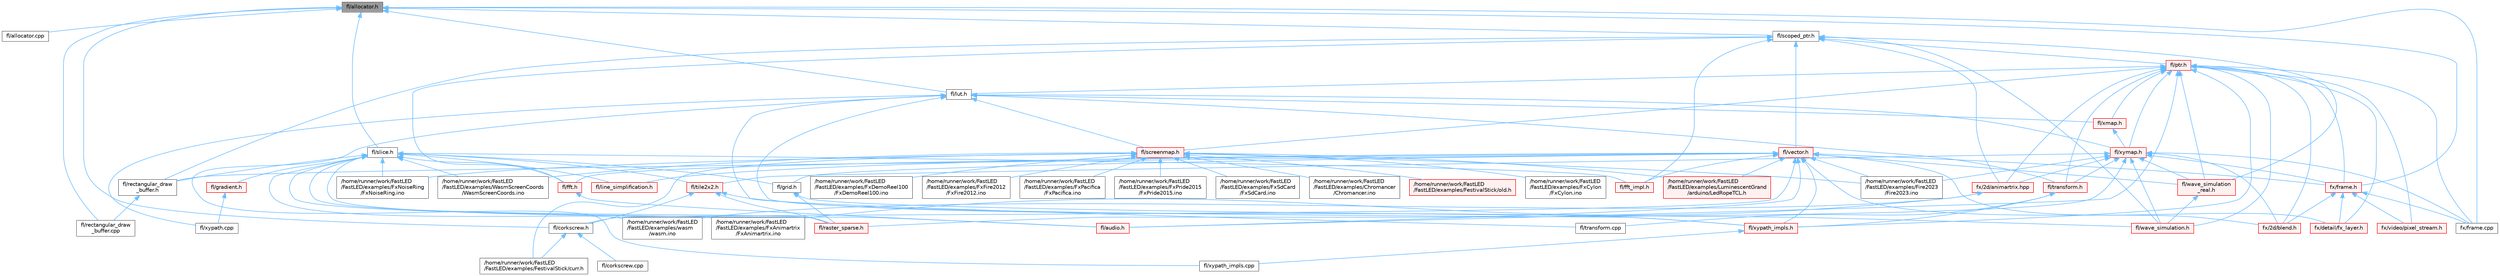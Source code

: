 digraph "fl/allocator.h"
{
 // INTERACTIVE_SVG=YES
 // LATEX_PDF_SIZE
  bgcolor="transparent";
  edge [fontname=Helvetica,fontsize=10,labelfontname=Helvetica,labelfontsize=10];
  node [fontname=Helvetica,fontsize=10,shape=box,height=0.2,width=0.4];
  Node1 [id="Node000001",label="fl/allocator.h",height=0.2,width=0.4,color="gray40", fillcolor="grey60", style="filled", fontcolor="black",tooltip=" "];
  Node1 -> Node2 [id="edge1_Node000001_Node000002",dir="back",color="steelblue1",style="solid",tooltip=" "];
  Node2 [id="Node000002",label="fl/allocator.cpp",height=0.2,width=0.4,color="grey40", fillcolor="white", style="filled",URL="$d6/d89/allocator_8cpp.html",tooltip=" "];
  Node1 -> Node3 [id="edge2_Node000001_Node000003",dir="back",color="steelblue1",style="solid",tooltip=" "];
  Node3 [id="Node000003",label="fl/corkscrew.h",height=0.2,width=0.4,color="grey40", fillcolor="white", style="filled",URL="$d5/d61/corkscrew_8h.html",tooltip="Corkscrew projection utilities."];
  Node3 -> Node4 [id="edge3_Node000003_Node000004",dir="back",color="steelblue1",style="solid",tooltip=" "];
  Node4 [id="Node000004",label="/home/runner/work/FastLED\l/FastLED/examples/FestivalStick/curr.h",height=0.2,width=0.4,color="grey40", fillcolor="white", style="filled",URL="$d4/d06/curr_8h.html",tooltip=" "];
  Node3 -> Node5 [id="edge4_Node000003_Node000005",dir="back",color="steelblue1",style="solid",tooltip=" "];
  Node5 [id="Node000005",label="fl/corkscrew.cpp",height=0.2,width=0.4,color="grey40", fillcolor="white", style="filled",URL="$d3/d9b/corkscrew_8cpp.html",tooltip=" "];
  Node1 -> Node6 [id="edge5_Node000001_Node000006",dir="back",color="steelblue1",style="solid",tooltip=" "];
  Node6 [id="Node000006",label="fl/lut.h",height=0.2,width=0.4,color="grey40", fillcolor="white", style="filled",URL="$db/d54/lut_8h.html",tooltip=" "];
  Node6 -> Node7 [id="edge6_Node000006_Node000007",dir="back",color="steelblue1",style="solid",tooltip=" "];
  Node7 [id="Node000007",label="fl/screenmap.h",height=0.2,width=0.4,color="red", fillcolor="#FFF0F0", style="filled",URL="$d7/d97/screenmap_8h.html",tooltip=" "];
  Node7 -> Node8 [id="edge7_Node000007_Node000008",dir="back",color="steelblue1",style="solid",tooltip=" "];
  Node8 [id="Node000008",label="/home/runner/work/FastLED\l/FastLED/examples/Chromancer\l/Chromancer.ino",height=0.2,width=0.4,color="grey40", fillcolor="white", style="filled",URL="$d1/ddb/_chromancer_8ino.html",tooltip=" "];
  Node7 -> Node4 [id="edge8_Node000007_Node000004",dir="back",color="steelblue1",style="solid",tooltip=" "];
  Node7 -> Node9 [id="edge9_Node000007_Node000009",dir="back",color="steelblue1",style="solid",tooltip=" "];
  Node9 [id="Node000009",label="/home/runner/work/FastLED\l/FastLED/examples/FestivalStick/old.h",height=0.2,width=0.4,color="red", fillcolor="#FFF0F0", style="filled",URL="$d7/da1/old_8h.html",tooltip=" "];
  Node7 -> Node11 [id="edge10_Node000007_Node000011",dir="back",color="steelblue1",style="solid",tooltip=" "];
  Node11 [id="Node000011",label="/home/runner/work/FastLED\l/FastLED/examples/Fire2023\l/Fire2023.ino",height=0.2,width=0.4,color="grey40", fillcolor="white", style="filled",URL="$d8/d2c/_fire2023_8ino.html",tooltip=" "];
  Node7 -> Node12 [id="edge11_Node000007_Node000012",dir="back",color="steelblue1",style="solid",tooltip=" "];
  Node12 [id="Node000012",label="/home/runner/work/FastLED\l/FastLED/examples/FxCylon\l/FxCylon.ino",height=0.2,width=0.4,color="grey40", fillcolor="white", style="filled",URL="$db/d86/_fx_cylon_8ino.html",tooltip=" "];
  Node7 -> Node13 [id="edge12_Node000007_Node000013",dir="back",color="steelblue1",style="solid",tooltip=" "];
  Node13 [id="Node000013",label="/home/runner/work/FastLED\l/FastLED/examples/FxDemoReel100\l/FxDemoReel100.ino",height=0.2,width=0.4,color="grey40", fillcolor="white", style="filled",URL="$d1/d8f/_fx_demo_reel100_8ino.html",tooltip=" "];
  Node7 -> Node14 [id="edge13_Node000007_Node000014",dir="back",color="steelblue1",style="solid",tooltip=" "];
  Node14 [id="Node000014",label="/home/runner/work/FastLED\l/FastLED/examples/FxFire2012\l/FxFire2012.ino",height=0.2,width=0.4,color="grey40", fillcolor="white", style="filled",URL="$df/d57/_fx_fire2012_8ino.html",tooltip=" "];
  Node7 -> Node15 [id="edge14_Node000007_Node000015",dir="back",color="steelblue1",style="solid",tooltip=" "];
  Node15 [id="Node000015",label="/home/runner/work/FastLED\l/FastLED/examples/FxNoiseRing\l/FxNoiseRing.ino",height=0.2,width=0.4,color="grey40", fillcolor="white", style="filled",URL="$d3/dac/_fx_noise_ring_8ino.html",tooltip=" "];
  Node7 -> Node16 [id="edge15_Node000007_Node000016",dir="back",color="steelblue1",style="solid",tooltip=" "];
  Node16 [id="Node000016",label="/home/runner/work/FastLED\l/FastLED/examples/FxPacifica\l/FxPacifica.ino",height=0.2,width=0.4,color="grey40", fillcolor="white", style="filled",URL="$dc/ded/_fx_pacifica_8ino.html",tooltip=" "];
  Node7 -> Node17 [id="edge16_Node000007_Node000017",dir="back",color="steelblue1",style="solid",tooltip=" "];
  Node17 [id="Node000017",label="/home/runner/work/FastLED\l/FastLED/examples/FxPride2015\l/FxPride2015.ino",height=0.2,width=0.4,color="grey40", fillcolor="white", style="filled",URL="$d2/db0/_fx_pride2015_8ino.html",tooltip=" "];
  Node7 -> Node18 [id="edge17_Node000007_Node000018",dir="back",color="steelblue1",style="solid",tooltip=" "];
  Node18 [id="Node000018",label="/home/runner/work/FastLED\l/FastLED/examples/FxSdCard\l/FxSdCard.ino",height=0.2,width=0.4,color="grey40", fillcolor="white", style="filled",URL="$d7/d35/_fx_sd_card_8ino.html",tooltip=" "];
  Node7 -> Node19 [id="edge18_Node000007_Node000019",dir="back",color="steelblue1",style="solid",tooltip=" "];
  Node19 [id="Node000019",label="/home/runner/work/FastLED\l/FastLED/examples/LuminescentGrand\l/arduino/LedRopeTCL.h",height=0.2,width=0.4,color="red", fillcolor="#FFF0F0", style="filled",URL="$d9/d7e/_led_rope_t_c_l_8h.html",tooltip=" "];
  Node7 -> Node21 [id="edge19_Node000007_Node000021",dir="back",color="steelblue1",style="solid",tooltip=" "];
  Node21 [id="Node000021",label="/home/runner/work/FastLED\l/FastLED/examples/WasmScreenCoords\l/WasmScreenCoords.ino",height=0.2,width=0.4,color="grey40", fillcolor="white", style="filled",URL="$dc/d4d/_wasm_screen_coords_8ino.html",tooltip="Simple test for screen coordinates in the web compiled version of FastLED."];
  Node6 -> Node159 [id="edge20_Node000006_Node000159",dir="back",color="steelblue1",style="solid",tooltip=" "];
  Node159 [id="Node000159",label="fl/transform.cpp",height=0.2,width=0.4,color="grey40", fillcolor="white", style="filled",URL="$d8/d8c/transform_8cpp.html",tooltip=" "];
  Node6 -> Node160 [id="edge21_Node000006_Node000160",dir="back",color="steelblue1",style="solid",tooltip=" "];
  Node160 [id="Node000160",label="fl/transform.h",height=0.2,width=0.4,color="red", fillcolor="#FFF0F0", style="filled",URL="$d2/d80/transform_8h.html",tooltip=" "];
  Node160 -> Node159 [id="edge22_Node000160_Node000159",dir="back",color="steelblue1",style="solid",tooltip=" "];
  Node160 -> Node168 [id="edge23_Node000160_Node000168",dir="back",color="steelblue1",style="solid",tooltip=" "];
  Node168 [id="Node000168",label="fl/xypath_impls.h",height=0.2,width=0.4,color="red", fillcolor="#FFF0F0", style="filled",URL="$d8/d5f/xypath__impls_8h.html",tooltip=" "];
  Node168 -> Node169 [id="edge24_Node000168_Node000169",dir="back",color="steelblue1",style="solid",tooltip=" "];
  Node169 [id="Node000169",label="fl/xypath_impls.cpp",height=0.2,width=0.4,color="grey40", fillcolor="white", style="filled",URL="$d4/db1/xypath__impls_8cpp.html",tooltip=" "];
  Node6 -> Node171 [id="edge25_Node000006_Node000171",dir="back",color="steelblue1",style="solid",tooltip=" "];
  Node171 [id="Node000171",label="fl/xmap.h",height=0.2,width=0.4,color="red", fillcolor="#FFF0F0", style="filled",URL="$dd/dcc/xmap_8h.html",tooltip=" "];
  Node171 -> Node173 [id="edge26_Node000171_Node000173",dir="back",color="steelblue1",style="solid",tooltip=" "];
  Node173 [id="Node000173",label="fl/xymap.h",height=0.2,width=0.4,color="red", fillcolor="#FFF0F0", style="filled",URL="$da/d61/xymap_8h.html",tooltip=" "];
  Node173 -> Node11 [id="edge27_Node000173_Node000011",dir="back",color="steelblue1",style="solid",tooltip=" "];
  Node173 -> Node189 [id="edge28_Node000173_Node000189",dir="back",color="steelblue1",style="solid",tooltip=" "];
  Node189 [id="Node000189",label="fl/raster_sparse.h",height=0.2,width=0.4,color="red", fillcolor="#FFF0F0", style="filled",URL="$d4/df9/raster__sparse_8h.html",tooltip=" "];
  Node173 -> Node192 [id="edge29_Node000173_Node000192",dir="back",color="steelblue1",style="solid",tooltip=" "];
  Node192 [id="Node000192",label="fl/tile2x2.h",height=0.2,width=0.4,color="red", fillcolor="#FFF0F0", style="filled",URL="$d2/db4/tile2x2_8h.html",tooltip=" "];
  Node192 -> Node3 [id="edge30_Node000192_Node000003",dir="back",color="steelblue1",style="solid",tooltip=" "];
  Node192 -> Node189 [id="edge31_Node000192_Node000189",dir="back",color="steelblue1",style="solid",tooltip=" "];
  Node192 -> Node168 [id="edge32_Node000192_Node000168",dir="back",color="steelblue1",style="solid",tooltip=" "];
  Node173 -> Node160 [id="edge33_Node000173_Node000160",dir="back",color="steelblue1",style="solid",tooltip=" "];
  Node173 -> Node196 [id="edge34_Node000173_Node000196",dir="back",color="steelblue1",style="solid",tooltip=" "];
  Node196 [id="Node000196",label="fl/wave_simulation.h",height=0.2,width=0.4,color="red", fillcolor="#FFF0F0", style="filled",URL="$dc/d36/wave__simulation_8h.html",tooltip=" "];
  Node173 -> Node198 [id="edge35_Node000173_Node000198",dir="back",color="steelblue1",style="solid",tooltip=" "];
  Node198 [id="Node000198",label="fl/wave_simulation\l_real.h",height=0.2,width=0.4,color="red", fillcolor="#FFF0F0", style="filled",URL="$dd/d8e/wave__simulation__real_8h.html",tooltip=" "];
  Node198 -> Node196 [id="edge36_Node000198_Node000196",dir="back",color="steelblue1",style="solid",tooltip=" "];
  Node173 -> Node200 [id="edge37_Node000173_Node000200",dir="back",color="steelblue1",style="solid",tooltip=" "];
  Node200 [id="Node000200",label="fx/2d/animartrix.hpp",height=0.2,width=0.4,color="red", fillcolor="#FFF0F0", style="filled",URL="$d3/dc3/animartrix_8hpp.html",tooltip=" "];
  Node200 -> Node54 [id="edge38_Node000200_Node000054",dir="back",color="steelblue1",style="solid",tooltip=" "];
  Node54 [id="Node000054",label="/home/runner/work/FastLED\l/FastLED/examples/FxAnimartrix\l/FxAnimartrix.ino",height=0.2,width=0.4,color="grey40", fillcolor="white", style="filled",URL="$dd/d96/_fx_animartrix_8ino.html",tooltip=" "];
  Node200 -> Node92 [id="edge39_Node000200_Node000092",dir="back",color="steelblue1",style="solid",tooltip=" "];
  Node92 [id="Node000092",label="/home/runner/work/FastLED\l/FastLED/examples/wasm\l/wasm.ino",height=0.2,width=0.4,color="grey40", fillcolor="white", style="filled",URL="$d7/dd3/wasm_8ino.html",tooltip="Demonstrates an advanced ino file with multiple effects and UI elements."];
  Node173 -> Node201 [id="edge40_Node000173_Node000201",dir="back",color="steelblue1",style="solid",tooltip=" "];
  Node201 [id="Node000201",label="fx/2d/blend.h",height=0.2,width=0.4,color="red", fillcolor="#FFF0F0", style="filled",URL="$d8/d4e/blend_8h.html",tooltip=" "];
  Node173 -> Node202 [id="edge41_Node000173_Node000202",dir="back",color="steelblue1",style="solid",tooltip=" "];
  Node202 [id="Node000202",label="fx/frame.cpp",height=0.2,width=0.4,color="grey40", fillcolor="white", style="filled",URL="$da/d14/frame_8cpp.html",tooltip=" "];
  Node173 -> Node203 [id="edge42_Node000173_Node000203",dir="back",color="steelblue1",style="solid",tooltip=" "];
  Node203 [id="Node000203",label="fx/frame.h",height=0.2,width=0.4,color="red", fillcolor="#FFF0F0", style="filled",URL="$df/d7d/frame_8h.html",tooltip=" "];
  Node203 -> Node201 [id="edge43_Node000203_Node000201",dir="back",color="steelblue1",style="solid",tooltip=" "];
  Node203 -> Node204 [id="edge44_Node000203_Node000204",dir="back",color="steelblue1",style="solid",tooltip=" "];
  Node204 [id="Node000204",label="fx/detail/fx_layer.h",height=0.2,width=0.4,color="red", fillcolor="#FFF0F0", style="filled",URL="$d7/d2f/fx__layer_8h.html",tooltip=" "];
  Node203 -> Node202 [id="edge45_Node000203_Node000202",dir="back",color="steelblue1",style="solid",tooltip=" "];
  Node203 -> Node211 [id="edge46_Node000203_Node000211",dir="back",color="steelblue1",style="solid",tooltip=" "];
  Node211 [id="Node000211",label="fx/video/pixel_stream.h",height=0.2,width=0.4,color="red", fillcolor="#FFF0F0", style="filled",URL="$d3/dfa/pixel__stream_8h.html",tooltip=" "];
  Node6 -> Node173 [id="edge47_Node000006_Node000173",dir="back",color="steelblue1",style="solid",tooltip=" "];
  Node6 -> Node166 [id="edge48_Node000006_Node000166",dir="back",color="steelblue1",style="solid",tooltip=" "];
  Node166 [id="Node000166",label="fl/xypath.cpp",height=0.2,width=0.4,color="grey40", fillcolor="white", style="filled",URL="$d4/d78/xypath_8cpp.html",tooltip=" "];
  Node6 -> Node169 [id="edge49_Node000006_Node000169",dir="back",color="steelblue1",style="solid",tooltip=" "];
  Node6 -> Node168 [id="edge50_Node000006_Node000168",dir="back",color="steelblue1",style="solid",tooltip=" "];
  Node1 -> Node217 [id="edge51_Node000001_Node000217",dir="back",color="steelblue1",style="solid",tooltip=" "];
  Node217 [id="Node000217",label="fl/rectangular_draw\l_buffer.cpp",height=0.2,width=0.4,color="grey40", fillcolor="white", style="filled",URL="$d3/d8d/rectangular__draw__buffer_8cpp.html",tooltip=" "];
  Node1 -> Node218 [id="edge52_Node000001_Node000218",dir="back",color="steelblue1",style="solid",tooltip=" "];
  Node218 [id="Node000218",label="fl/scoped_ptr.h",height=0.2,width=0.4,color="grey40", fillcolor="white", style="filled",URL="$d0/d44/scoped__ptr_8h.html",tooltip=" "];
  Node218 -> Node219 [id="edge53_Node000218_Node000219",dir="back",color="steelblue1",style="solid",tooltip=" "];
  Node219 [id="Node000219",label="fl/fft.h",height=0.2,width=0.4,color="red", fillcolor="#FFF0F0", style="filled",URL="$d7/d76/fft_8h.html",tooltip=" "];
  Node219 -> Node220 [id="edge54_Node000219_Node000220",dir="back",color="steelblue1",style="solid",tooltip=" "];
  Node220 [id="Node000220",label="fl/audio.h",height=0.2,width=0.4,color="red", fillcolor="#FFF0F0", style="filled",URL="$da/d09/audio_8h.html",tooltip=" "];
  Node218 -> Node224 [id="edge55_Node000218_Node000224",dir="back",color="steelblue1",style="solid",tooltip=" "];
  Node224 [id="Node000224",label="fl/fft_impl.h",height=0.2,width=0.4,color="red", fillcolor="#FFF0F0", style="filled",URL="$df/d73/fft__impl_8h.html",tooltip=" "];
  Node218 -> Node225 [id="edge56_Node000218_Node000225",dir="back",color="steelblue1",style="solid",tooltip=" "];
  Node225 [id="Node000225",label="fl/ptr.h",height=0.2,width=0.4,color="red", fillcolor="#FFF0F0", style="filled",URL="$dd/d98/ptr_8h.html",tooltip=" "];
  Node225 -> Node220 [id="edge57_Node000225_Node000220",dir="back",color="steelblue1",style="solid",tooltip=" "];
  Node225 -> Node6 [id="edge58_Node000225_Node000006",dir="back",color="steelblue1",style="solid",tooltip=" "];
  Node225 -> Node7 [id="edge59_Node000225_Node000007",dir="back",color="steelblue1",style="solid",tooltip=" "];
  Node225 -> Node160 [id="edge60_Node000225_Node000160",dir="back",color="steelblue1",style="solid",tooltip=" "];
  Node225 -> Node196 [id="edge61_Node000225_Node000196",dir="back",color="steelblue1",style="solid",tooltip=" "];
  Node225 -> Node198 [id="edge62_Node000225_Node000198",dir="back",color="steelblue1",style="solid",tooltip=" "];
  Node225 -> Node171 [id="edge63_Node000225_Node000171",dir="back",color="steelblue1",style="solid",tooltip=" "];
  Node225 -> Node173 [id="edge64_Node000225_Node000173",dir="back",color="steelblue1",style="solid",tooltip=" "];
  Node225 -> Node168 [id="edge65_Node000225_Node000168",dir="back",color="steelblue1",style="solid",tooltip=" "];
  Node225 -> Node200 [id="edge66_Node000225_Node000200",dir="back",color="steelblue1",style="solid",tooltip=" "];
  Node225 -> Node201 [id="edge67_Node000225_Node000201",dir="back",color="steelblue1",style="solid",tooltip=" "];
  Node225 -> Node204 [id="edge68_Node000225_Node000204",dir="back",color="steelblue1",style="solid",tooltip=" "];
  Node225 -> Node202 [id="edge69_Node000225_Node000202",dir="back",color="steelblue1",style="solid",tooltip=" "];
  Node225 -> Node203 [id="edge70_Node000225_Node000203",dir="back",color="steelblue1",style="solid",tooltip=" "];
  Node225 -> Node211 [id="edge71_Node000225_Node000211",dir="back",color="steelblue1",style="solid",tooltip=" "];
  Node218 -> Node242 [id="edge72_Node000218_Node000242",dir="back",color="steelblue1",style="solid",tooltip=" "];
  Node242 [id="Node000242",label="fl/rectangular_draw\l_buffer.h",height=0.2,width=0.4,color="grey40", fillcolor="white", style="filled",URL="$d9/df3/rectangular__draw__buffer_8h.html",tooltip=" "];
  Node242 -> Node217 [id="edge73_Node000242_Node000217",dir="back",color="steelblue1",style="solid",tooltip=" "];
  Node218 -> Node234 [id="edge74_Node000218_Node000234",dir="back",color="steelblue1",style="solid",tooltip=" "];
  Node234 [id="Node000234",label="fl/vector.h",height=0.2,width=0.4,color="red", fillcolor="#FFF0F0", style="filled",URL="$d6/d68/vector_8h.html",tooltip=" "];
  Node234 -> Node11 [id="edge75_Node000234_Node000011",dir="back",color="steelblue1",style="solid",tooltip=" "];
  Node234 -> Node19 [id="edge76_Node000234_Node000019",dir="back",color="steelblue1",style="solid",tooltip=" "];
  Node234 -> Node220 [id="edge77_Node000234_Node000220",dir="back",color="steelblue1",style="solid",tooltip=" "];
  Node234 -> Node3 [id="edge78_Node000234_Node000003",dir="back",color="steelblue1",style="solid",tooltip=" "];
  Node234 -> Node219 [id="edge79_Node000234_Node000219",dir="back",color="steelblue1",style="solid",tooltip=" "];
  Node234 -> Node224 [id="edge80_Node000234_Node000224",dir="back",color="steelblue1",style="solid",tooltip=" "];
  Node234 -> Node235 [id="edge81_Node000234_Node000235",dir="back",color="steelblue1",style="solid",tooltip=" "];
  Node235 [id="Node000235",label="fl/grid.h",height=0.2,width=0.4,color="grey40", fillcolor="white", style="filled",URL="$da/d15/grid_8h.html",tooltip=" "];
  Node235 -> Node189 [id="edge82_Node000235_Node000189",dir="back",color="steelblue1",style="solid",tooltip=" "];
  Node235 -> Node196 [id="edge83_Node000235_Node000196",dir="back",color="steelblue1",style="solid",tooltip=" "];
  Node234 -> Node239 [id="edge84_Node000234_Node000239",dir="back",color="steelblue1",style="solid",tooltip=" "];
  Node239 [id="Node000239",label="fl/line_simplification.h",height=0.2,width=0.4,color="red", fillcolor="#FFF0F0", style="filled",URL="$d8/da7/line__simplification_8h.html",tooltip=" "];
  Node234 -> Node242 [id="edge85_Node000234_Node000242",dir="back",color="steelblue1",style="solid",tooltip=" "];
  Node234 -> Node198 [id="edge86_Node000234_Node000198",dir="back",color="steelblue1",style="solid",tooltip=" "];
  Node234 -> Node168 [id="edge87_Node000234_Node000168",dir="back",color="steelblue1",style="solid",tooltip=" "];
  Node234 -> Node201 [id="edge88_Node000234_Node000201",dir="back",color="steelblue1",style="solid",tooltip=" "];
  Node234 -> Node204 [id="edge89_Node000234_Node000204",dir="back",color="steelblue1",style="solid",tooltip=" "];
  Node234 -> Node203 [id="edge90_Node000234_Node000203",dir="back",color="steelblue1",style="solid",tooltip=" "];
  Node218 -> Node196 [id="edge91_Node000218_Node000196",dir="back",color="steelblue1",style="solid",tooltip=" "];
  Node218 -> Node198 [id="edge92_Node000218_Node000198",dir="back",color="steelblue1",style="solid",tooltip=" "];
  Node218 -> Node200 [id="edge93_Node000218_Node000200",dir="back",color="steelblue1",style="solid",tooltip=" "];
  Node1 -> Node277 [id="edge94_Node000001_Node000277",dir="back",color="steelblue1",style="solid",tooltip=" "];
  Node277 [id="Node000277",label="fl/slice.h",height=0.2,width=0.4,color="grey40", fillcolor="white", style="filled",URL="$d0/d48/slice_8h.html",tooltip=" "];
  Node277 -> Node54 [id="edge95_Node000277_Node000054",dir="back",color="steelblue1",style="solid",tooltip=" "];
  Node277 -> Node15 [id="edge96_Node000277_Node000015",dir="back",color="steelblue1",style="solid",tooltip=" "];
  Node277 -> Node21 [id="edge97_Node000277_Node000021",dir="back",color="steelblue1",style="solid",tooltip=" "];
  Node277 -> Node92 [id="edge98_Node000277_Node000092",dir="back",color="steelblue1",style="solid",tooltip=" "];
  Node277 -> Node220 [id="edge99_Node000277_Node000220",dir="back",color="steelblue1",style="solid",tooltip=" "];
  Node277 -> Node219 [id="edge100_Node000277_Node000219",dir="back",color="steelblue1",style="solid",tooltip=" "];
  Node277 -> Node224 [id="edge101_Node000277_Node000224",dir="back",color="steelblue1",style="solid",tooltip=" "];
  Node277 -> Node181 [id="edge102_Node000277_Node000181",dir="back",color="steelblue1",style="solid",tooltip=" "];
  Node181 [id="Node000181",label="fl/gradient.h",height=0.2,width=0.4,color="red", fillcolor="#FFF0F0", style="filled",URL="$db/dfe/gradient_8h.html",tooltip=" "];
  Node181 -> Node166 [id="edge103_Node000181_Node000166",dir="back",color="steelblue1",style="solid",tooltip=" "];
  Node277 -> Node235 [id="edge104_Node000277_Node000235",dir="back",color="steelblue1",style="solid",tooltip=" "];
  Node277 -> Node239 [id="edge105_Node000277_Node000239",dir="back",color="steelblue1",style="solid",tooltip=" "];
  Node277 -> Node189 [id="edge106_Node000277_Node000189",dir="back",color="steelblue1",style="solid",tooltip=" "];
  Node277 -> Node242 [id="edge107_Node000277_Node000242",dir="back",color="steelblue1",style="solid",tooltip=" "];
  Node277 -> Node192 [id="edge108_Node000277_Node000192",dir="back",color="steelblue1",style="solid",tooltip=" "];
  Node1 -> Node202 [id="edge109_Node000001_Node000202",dir="back",color="steelblue1",style="solid",tooltip=" "];
  Node1 -> Node203 [id="edge110_Node000001_Node000203",dir="back",color="steelblue1",style="solid",tooltip=" "];
}
